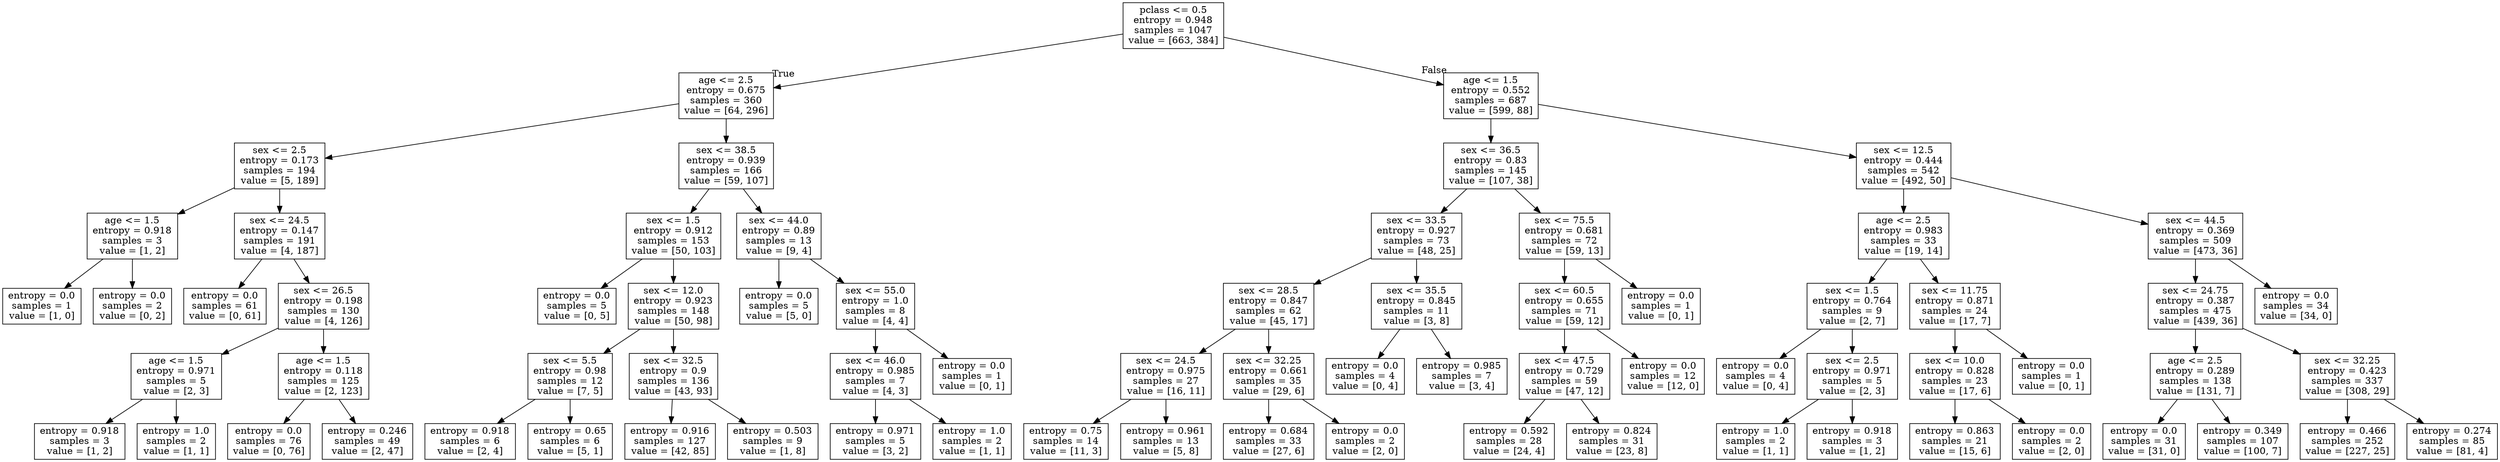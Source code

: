 digraph Tree {
node [shape=box] ;
0 [label="pclass <= 0.5\nentropy = 0.948\nsamples = 1047\nvalue = [663, 384]"] ;
1 [label="age <= 2.5\nentropy = 0.675\nsamples = 360\nvalue = [64, 296]"] ;
0 -> 1 [labeldistance=2.5, labelangle=45, headlabel="True"] ;
2 [label="sex <= 2.5\nentropy = 0.173\nsamples = 194\nvalue = [5, 189]"] ;
1 -> 2 ;
3 [label="age <= 1.5\nentropy = 0.918\nsamples = 3\nvalue = [1, 2]"] ;
2 -> 3 ;
4 [label="entropy = 0.0\nsamples = 1\nvalue = [1, 0]"] ;
3 -> 4 ;
5 [label="entropy = 0.0\nsamples = 2\nvalue = [0, 2]"] ;
3 -> 5 ;
6 [label="sex <= 24.5\nentropy = 0.147\nsamples = 191\nvalue = [4, 187]"] ;
2 -> 6 ;
7 [label="entropy = 0.0\nsamples = 61\nvalue = [0, 61]"] ;
6 -> 7 ;
8 [label="sex <= 26.5\nentropy = 0.198\nsamples = 130\nvalue = [4, 126]"] ;
6 -> 8 ;
9 [label="age <= 1.5\nentropy = 0.971\nsamples = 5\nvalue = [2, 3]"] ;
8 -> 9 ;
10 [label="entropy = 0.918\nsamples = 3\nvalue = [1, 2]"] ;
9 -> 10 ;
11 [label="entropy = 1.0\nsamples = 2\nvalue = [1, 1]"] ;
9 -> 11 ;
12 [label="age <= 1.5\nentropy = 0.118\nsamples = 125\nvalue = [2, 123]"] ;
8 -> 12 ;
13 [label="entropy = 0.0\nsamples = 76\nvalue = [0, 76]"] ;
12 -> 13 ;
14 [label="entropy = 0.246\nsamples = 49\nvalue = [2, 47]"] ;
12 -> 14 ;
15 [label="sex <= 38.5\nentropy = 0.939\nsamples = 166\nvalue = [59, 107]"] ;
1 -> 15 ;
16 [label="sex <= 1.5\nentropy = 0.912\nsamples = 153\nvalue = [50, 103]"] ;
15 -> 16 ;
17 [label="entropy = 0.0\nsamples = 5\nvalue = [0, 5]"] ;
16 -> 17 ;
18 [label="sex <= 12.0\nentropy = 0.923\nsamples = 148\nvalue = [50, 98]"] ;
16 -> 18 ;
19 [label="sex <= 5.5\nentropy = 0.98\nsamples = 12\nvalue = [7, 5]"] ;
18 -> 19 ;
20 [label="entropy = 0.918\nsamples = 6\nvalue = [2, 4]"] ;
19 -> 20 ;
21 [label="entropy = 0.65\nsamples = 6\nvalue = [5, 1]"] ;
19 -> 21 ;
22 [label="sex <= 32.5\nentropy = 0.9\nsamples = 136\nvalue = [43, 93]"] ;
18 -> 22 ;
23 [label="entropy = 0.916\nsamples = 127\nvalue = [42, 85]"] ;
22 -> 23 ;
24 [label="entropy = 0.503\nsamples = 9\nvalue = [1, 8]"] ;
22 -> 24 ;
25 [label="sex <= 44.0\nentropy = 0.89\nsamples = 13\nvalue = [9, 4]"] ;
15 -> 25 ;
26 [label="entropy = 0.0\nsamples = 5\nvalue = [5, 0]"] ;
25 -> 26 ;
27 [label="sex <= 55.0\nentropy = 1.0\nsamples = 8\nvalue = [4, 4]"] ;
25 -> 27 ;
28 [label="sex <= 46.0\nentropy = 0.985\nsamples = 7\nvalue = [4, 3]"] ;
27 -> 28 ;
29 [label="entropy = 0.971\nsamples = 5\nvalue = [3, 2]"] ;
28 -> 29 ;
30 [label="entropy = 1.0\nsamples = 2\nvalue = [1, 1]"] ;
28 -> 30 ;
31 [label="entropy = 0.0\nsamples = 1\nvalue = [0, 1]"] ;
27 -> 31 ;
32 [label="age <= 1.5\nentropy = 0.552\nsamples = 687\nvalue = [599, 88]"] ;
0 -> 32 [labeldistance=2.5, labelangle=-45, headlabel="False"] ;
33 [label="sex <= 36.5\nentropy = 0.83\nsamples = 145\nvalue = [107, 38]"] ;
32 -> 33 ;
34 [label="sex <= 33.5\nentropy = 0.927\nsamples = 73\nvalue = [48, 25]"] ;
33 -> 34 ;
35 [label="sex <= 28.5\nentropy = 0.847\nsamples = 62\nvalue = [45, 17]"] ;
34 -> 35 ;
36 [label="sex <= 24.5\nentropy = 0.975\nsamples = 27\nvalue = [16, 11]"] ;
35 -> 36 ;
37 [label="entropy = 0.75\nsamples = 14\nvalue = [11, 3]"] ;
36 -> 37 ;
38 [label="entropy = 0.961\nsamples = 13\nvalue = [5, 8]"] ;
36 -> 38 ;
39 [label="sex <= 32.25\nentropy = 0.661\nsamples = 35\nvalue = [29, 6]"] ;
35 -> 39 ;
40 [label="entropy = 0.684\nsamples = 33\nvalue = [27, 6]"] ;
39 -> 40 ;
41 [label="entropy = 0.0\nsamples = 2\nvalue = [2, 0]"] ;
39 -> 41 ;
42 [label="sex <= 35.5\nentropy = 0.845\nsamples = 11\nvalue = [3, 8]"] ;
34 -> 42 ;
43 [label="entropy = 0.0\nsamples = 4\nvalue = [0, 4]"] ;
42 -> 43 ;
44 [label="entropy = 0.985\nsamples = 7\nvalue = [3, 4]"] ;
42 -> 44 ;
45 [label="sex <= 75.5\nentropy = 0.681\nsamples = 72\nvalue = [59, 13]"] ;
33 -> 45 ;
46 [label="sex <= 60.5\nentropy = 0.655\nsamples = 71\nvalue = [59, 12]"] ;
45 -> 46 ;
47 [label="sex <= 47.5\nentropy = 0.729\nsamples = 59\nvalue = [47, 12]"] ;
46 -> 47 ;
48 [label="entropy = 0.592\nsamples = 28\nvalue = [24, 4]"] ;
47 -> 48 ;
49 [label="entropy = 0.824\nsamples = 31\nvalue = [23, 8]"] ;
47 -> 49 ;
50 [label="entropy = 0.0\nsamples = 12\nvalue = [12, 0]"] ;
46 -> 50 ;
51 [label="entropy = 0.0\nsamples = 1\nvalue = [0, 1]"] ;
45 -> 51 ;
52 [label="sex <= 12.5\nentropy = 0.444\nsamples = 542\nvalue = [492, 50]"] ;
32 -> 52 ;
53 [label="age <= 2.5\nentropy = 0.983\nsamples = 33\nvalue = [19, 14]"] ;
52 -> 53 ;
54 [label="sex <= 1.5\nentropy = 0.764\nsamples = 9\nvalue = [2, 7]"] ;
53 -> 54 ;
55 [label="entropy = 0.0\nsamples = 4\nvalue = [0, 4]"] ;
54 -> 55 ;
56 [label="sex <= 2.5\nentropy = 0.971\nsamples = 5\nvalue = [2, 3]"] ;
54 -> 56 ;
57 [label="entropy = 1.0\nsamples = 2\nvalue = [1, 1]"] ;
56 -> 57 ;
58 [label="entropy = 0.918\nsamples = 3\nvalue = [1, 2]"] ;
56 -> 58 ;
59 [label="sex <= 11.75\nentropy = 0.871\nsamples = 24\nvalue = [17, 7]"] ;
53 -> 59 ;
60 [label="sex <= 10.0\nentropy = 0.828\nsamples = 23\nvalue = [17, 6]"] ;
59 -> 60 ;
61 [label="entropy = 0.863\nsamples = 21\nvalue = [15, 6]"] ;
60 -> 61 ;
62 [label="entropy = 0.0\nsamples = 2\nvalue = [2, 0]"] ;
60 -> 62 ;
63 [label="entropy = 0.0\nsamples = 1\nvalue = [0, 1]"] ;
59 -> 63 ;
64 [label="sex <= 44.5\nentropy = 0.369\nsamples = 509\nvalue = [473, 36]"] ;
52 -> 64 ;
65 [label="sex <= 24.75\nentropy = 0.387\nsamples = 475\nvalue = [439, 36]"] ;
64 -> 65 ;
66 [label="age <= 2.5\nentropy = 0.289\nsamples = 138\nvalue = [131, 7]"] ;
65 -> 66 ;
67 [label="entropy = 0.0\nsamples = 31\nvalue = [31, 0]"] ;
66 -> 67 ;
68 [label="entropy = 0.349\nsamples = 107\nvalue = [100, 7]"] ;
66 -> 68 ;
69 [label="sex <= 32.25\nentropy = 0.423\nsamples = 337\nvalue = [308, 29]"] ;
65 -> 69 ;
70 [label="entropy = 0.466\nsamples = 252\nvalue = [227, 25]"] ;
69 -> 70 ;
71 [label="entropy = 0.274\nsamples = 85\nvalue = [81, 4]"] ;
69 -> 71 ;
72 [label="entropy = 0.0\nsamples = 34\nvalue = [34, 0]"] ;
64 -> 72 ;
}